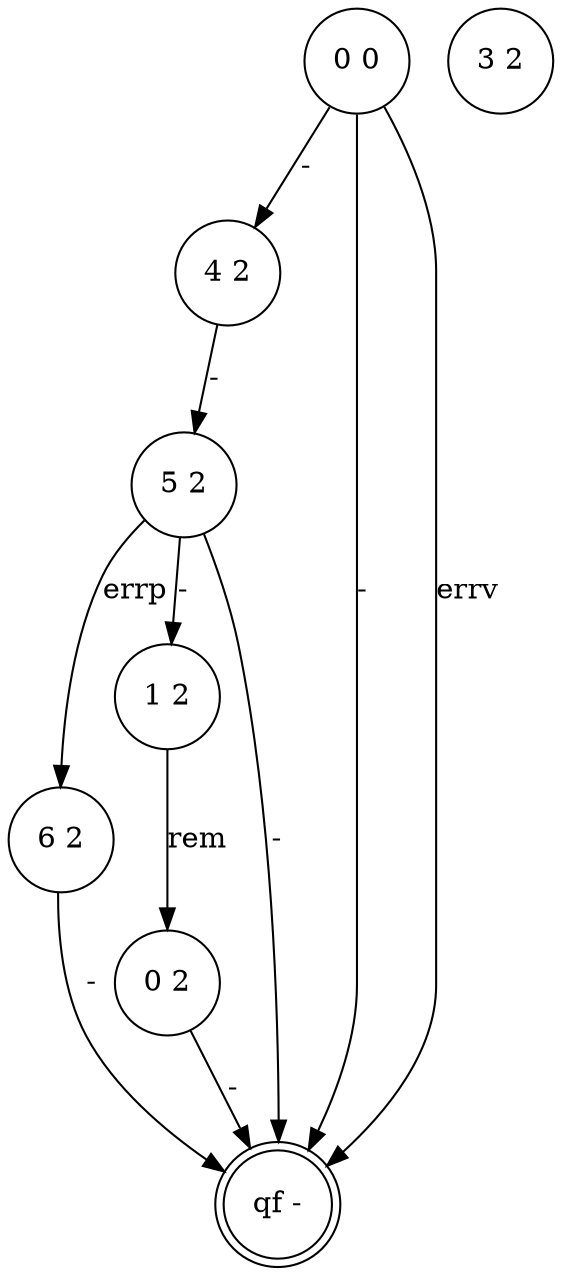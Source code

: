 digraph 4 {
	"4 2" [shape=circle]
	"5 2" [shape=circle]
	"6 2" [shape=circle]
	"1 2" [shape=circle]
	"0 2" [shape=circle]
	"qf -" [shape=doublecircle]
	"0 0" [shape=circle]
	"3 2" [shape=circle]
	"4 2" -> "5 2" [label="-"]
	"5 2" -> "6 2" [label=errp]
	"5 2" -> "1 2" [label="-"]
	"1 2" -> "0 2" [label=rem]
	"5 2" -> "qf -" [label="-"]
	"6 2" -> "qf -" [label="-"]
	"0 2" -> "qf -" [label="-"]
	"0 0" -> "4 2" [label="-"]
	"0 0" -> "qf -" [label="-"]
	"0 0" -> "qf -" [label=errv]
}
